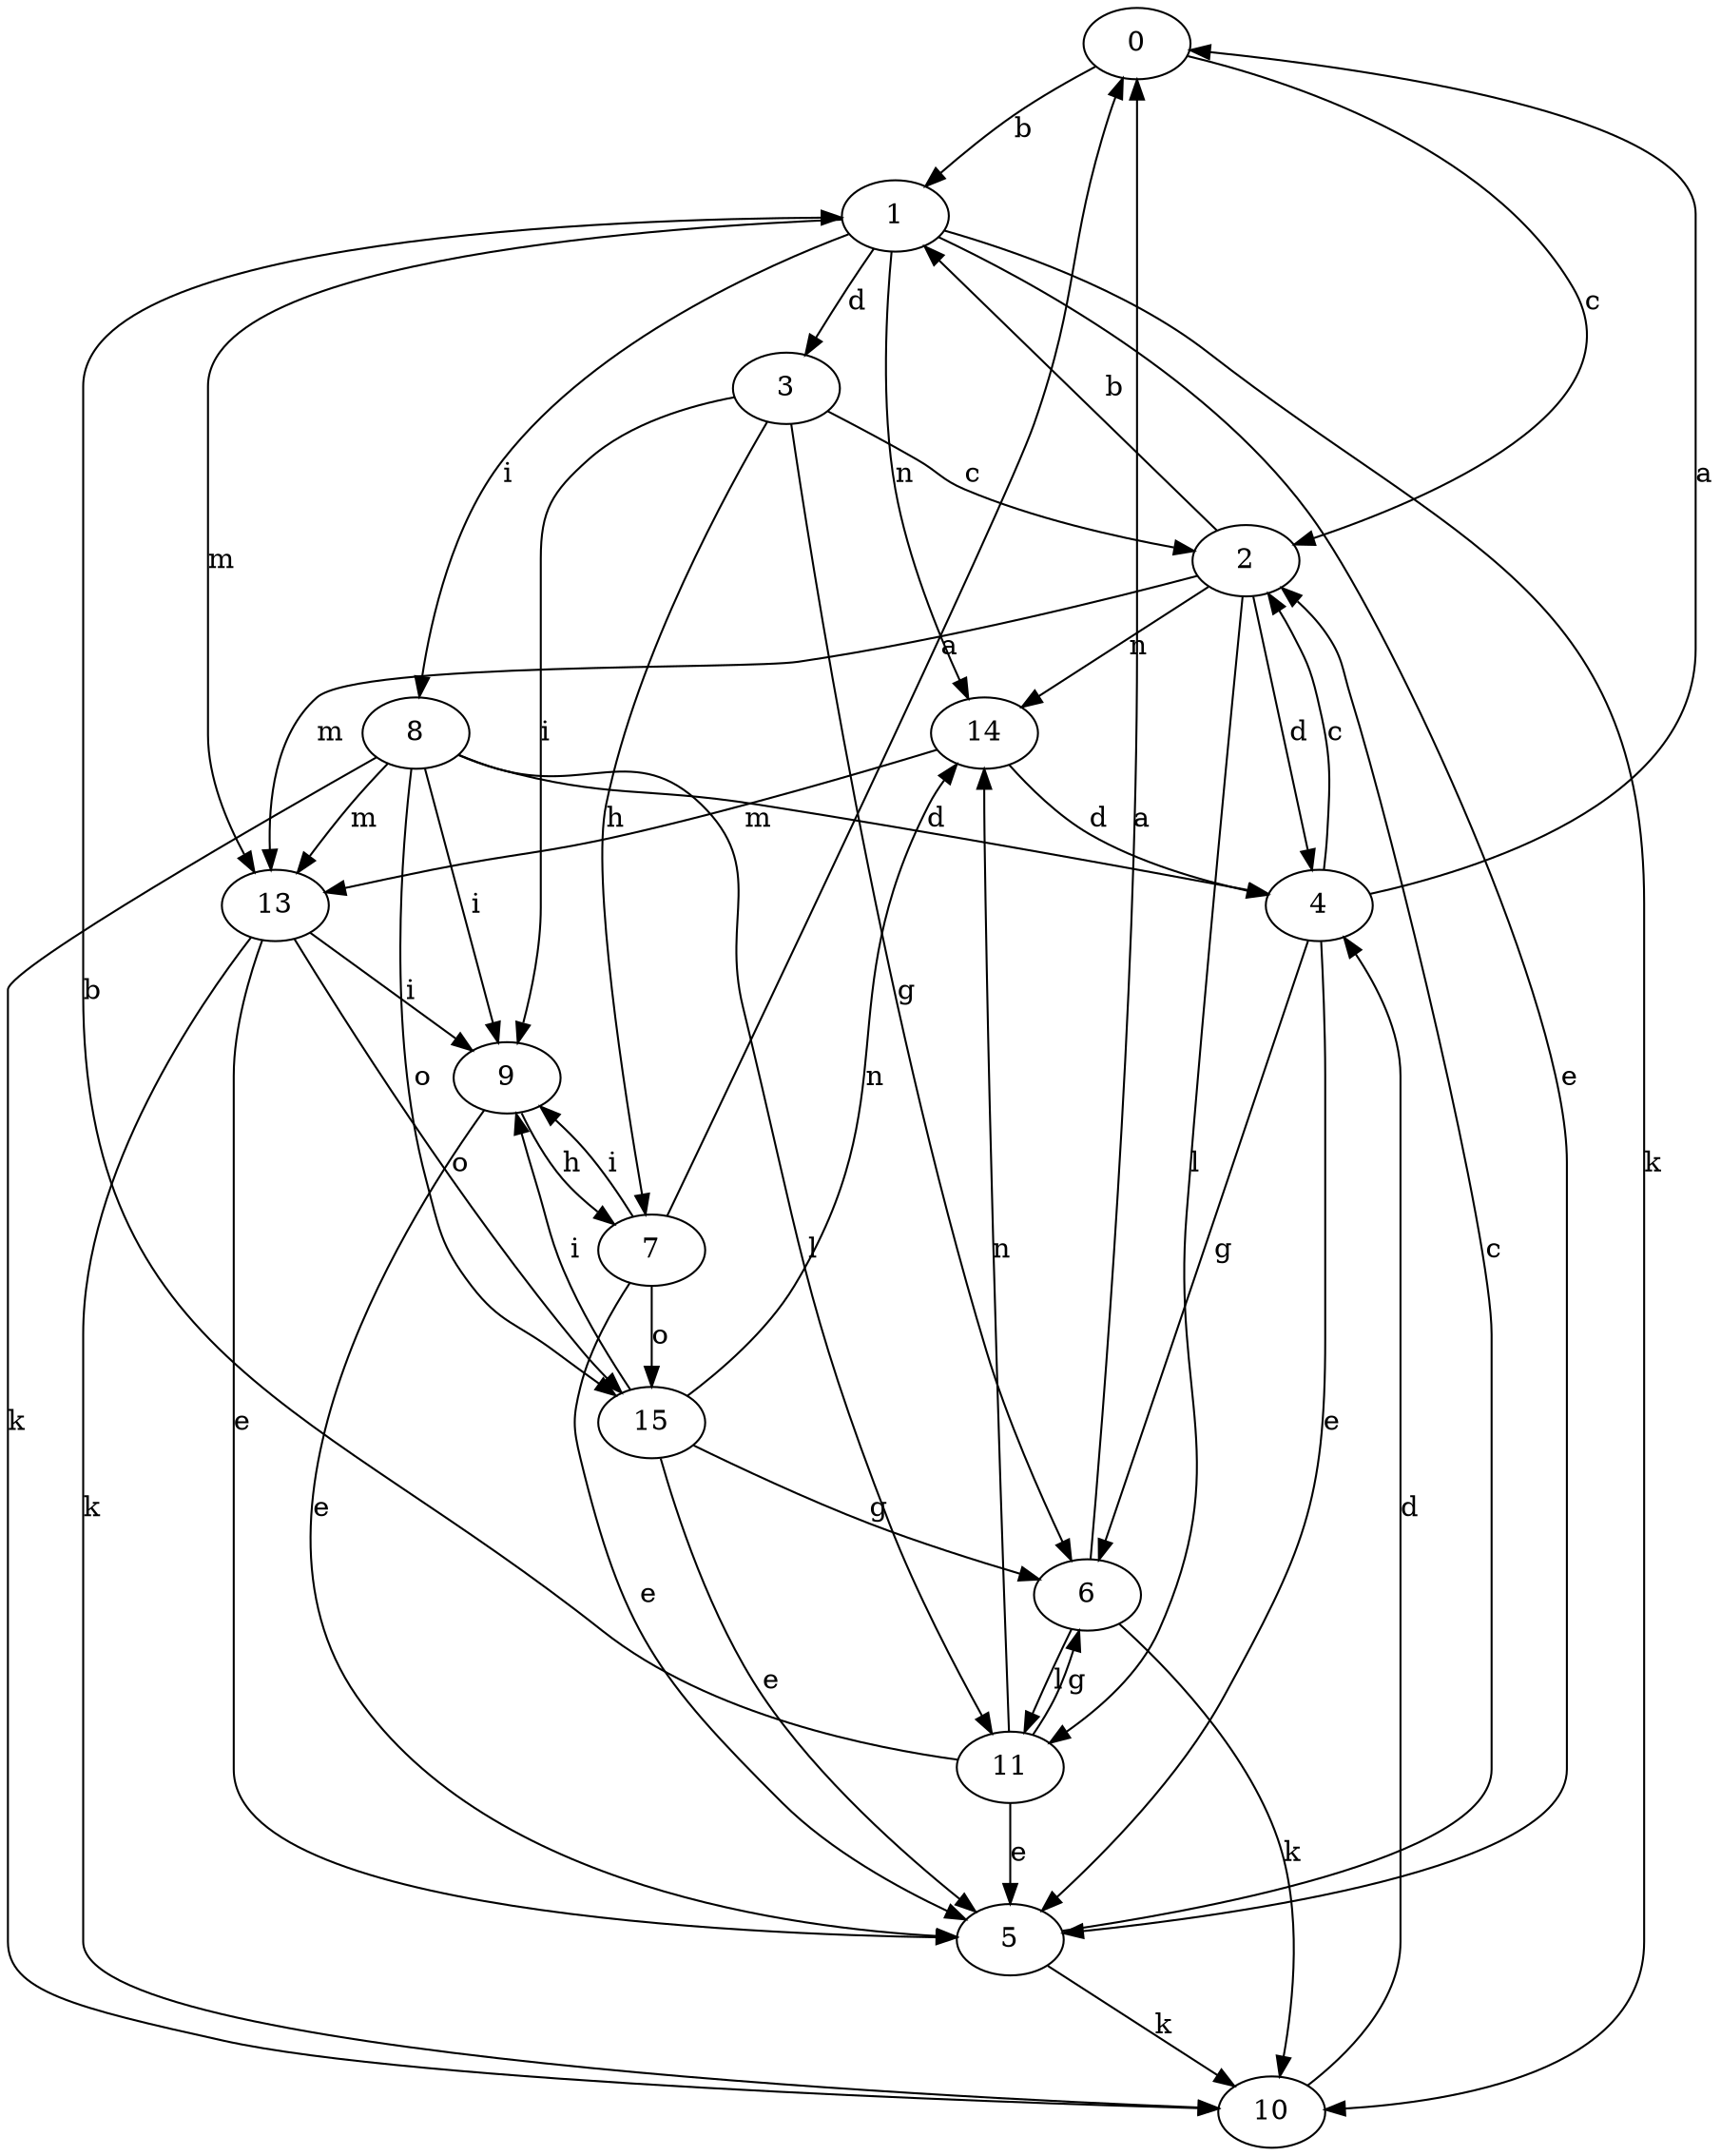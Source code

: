 strict digraph  {
0;
1;
2;
3;
4;
5;
6;
7;
8;
9;
10;
11;
13;
14;
15;
0 -> 1  [label=b];
0 -> 2  [label=c];
1 -> 3  [label=d];
1 -> 5  [label=e];
1 -> 8  [label=i];
1 -> 10  [label=k];
1 -> 13  [label=m];
1 -> 14  [label=n];
2 -> 1  [label=b];
2 -> 4  [label=d];
2 -> 11  [label=l];
2 -> 13  [label=m];
2 -> 14  [label=n];
3 -> 2  [label=c];
3 -> 6  [label=g];
3 -> 7  [label=h];
3 -> 9  [label=i];
4 -> 0  [label=a];
4 -> 2  [label=c];
4 -> 5  [label=e];
4 -> 6  [label=g];
5 -> 2  [label=c];
5 -> 10  [label=k];
6 -> 0  [label=a];
6 -> 10  [label=k];
6 -> 11  [label=l];
7 -> 0  [label=a];
7 -> 5  [label=e];
7 -> 9  [label=i];
7 -> 15  [label=o];
8 -> 4  [label=d];
8 -> 9  [label=i];
8 -> 10  [label=k];
8 -> 11  [label=l];
8 -> 13  [label=m];
8 -> 15  [label=o];
9 -> 5  [label=e];
9 -> 7  [label=h];
10 -> 4  [label=d];
11 -> 1  [label=b];
11 -> 5  [label=e];
11 -> 6  [label=g];
11 -> 14  [label=n];
13 -> 5  [label=e];
13 -> 9  [label=i];
13 -> 10  [label=k];
13 -> 15  [label=o];
14 -> 4  [label=d];
14 -> 13  [label=m];
15 -> 5  [label=e];
15 -> 6  [label=g];
15 -> 9  [label=i];
15 -> 14  [label=n];
}
